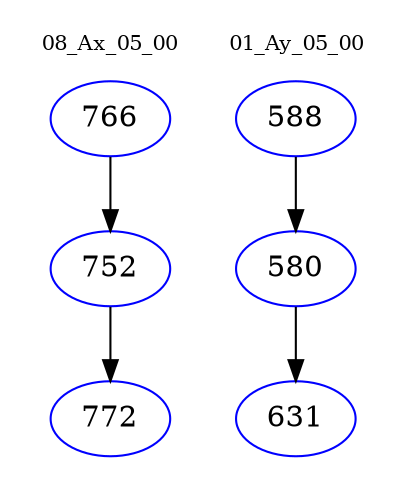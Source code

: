 digraph{
subgraph cluster_0 {
color = white
label = "08_Ax_05_00";
fontsize=10;
T0_766 [label="766", color="blue"]
T0_766 -> T0_752 [color="black"]
T0_752 [label="752", color="blue"]
T0_752 -> T0_772 [color="black"]
T0_772 [label="772", color="blue"]
}
subgraph cluster_1 {
color = white
label = "01_Ay_05_00";
fontsize=10;
T1_588 [label="588", color="blue"]
T1_588 -> T1_580 [color="black"]
T1_580 [label="580", color="blue"]
T1_580 -> T1_631 [color="black"]
T1_631 [label="631", color="blue"]
}
}
